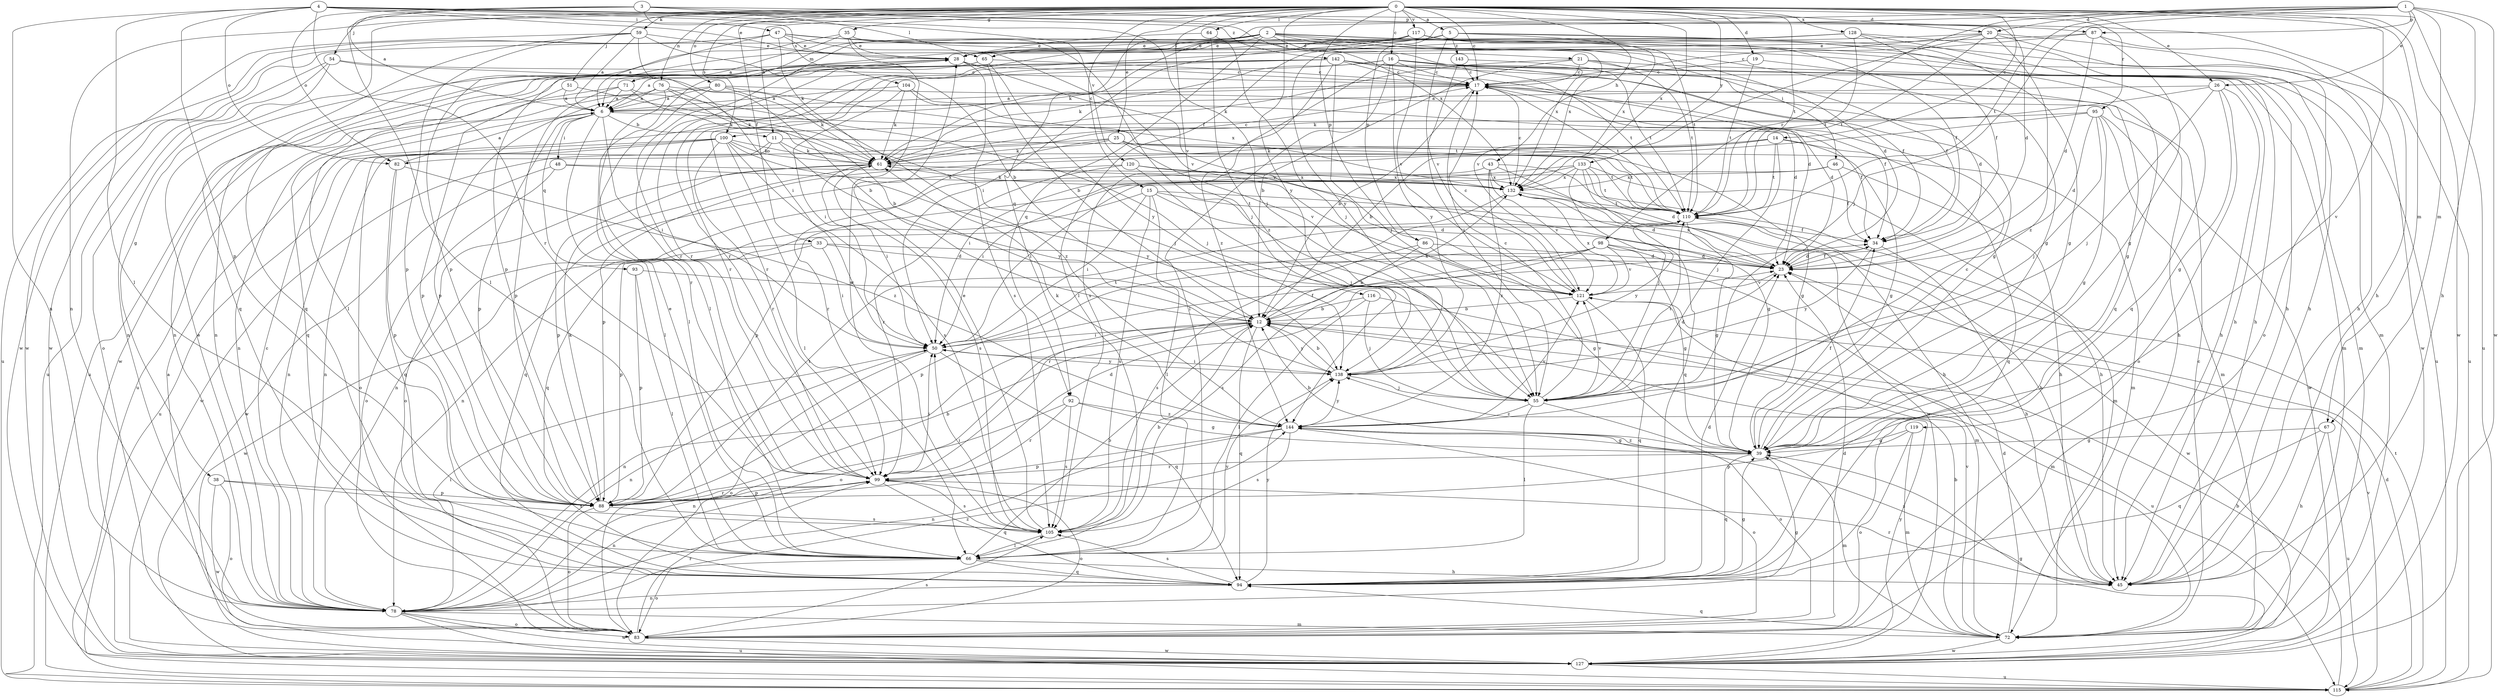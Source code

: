 strict digraph  {
0;
1;
2;
3;
4;
5;
6;
11;
12;
14;
15;
16;
17;
19;
20;
21;
23;
25;
26;
28;
33;
34;
35;
38;
39;
43;
45;
46;
47;
48;
50;
51;
54;
55;
59;
61;
64;
65;
66;
67;
71;
72;
76;
78;
80;
82;
83;
86;
87;
88;
92;
93;
94;
95;
98;
99;
100;
104;
105;
110;
115;
116;
117;
119;
120;
121;
127;
128;
132;
133;
138;
142;
143;
144;
0 -> 5  [label=a];
0 -> 11  [label=b];
0 -> 14  [label=c];
0 -> 15  [label=c];
0 -> 16  [label=c];
0 -> 17  [label=c];
0 -> 19  [label=d];
0 -> 20  [label=d];
0 -> 25  [label=e];
0 -> 26  [label=e];
0 -> 33  [label=f];
0 -> 35  [label=g];
0 -> 38  [label=g];
0 -> 43  [label=h];
0 -> 51  [label=j];
0 -> 54  [label=j];
0 -> 59  [label=k];
0 -> 64  [label=l];
0 -> 67  [label=m];
0 -> 76  [label=n];
0 -> 78  [label=n];
0 -> 80  [label=o];
0 -> 86  [label=p];
0 -> 95  [label=r];
0 -> 100  [label=s];
0 -> 110  [label=t];
0 -> 115  [label=u];
0 -> 116  [label=v];
0 -> 117  [label=v];
0 -> 119  [label=v];
0 -> 127  [label=w];
0 -> 128  [label=x];
0 -> 132  [label=x];
0 -> 133  [label=y];
0 -> 138  [label=y];
1 -> 20  [label=d];
1 -> 26  [label=e];
1 -> 45  [label=h];
1 -> 55  [label=j];
1 -> 67  [label=m];
1 -> 86  [label=p];
1 -> 87  [label=p];
1 -> 92  [label=q];
1 -> 98  [label=r];
1 -> 110  [label=t];
1 -> 127  [label=w];
2 -> 21  [label=d];
2 -> 39  [label=g];
2 -> 46  [label=i];
2 -> 61  [label=k];
2 -> 65  [label=l];
2 -> 71  [label=m];
2 -> 72  [label=m];
2 -> 92  [label=q];
2 -> 99  [label=r];
2 -> 115  [label=u];
2 -> 127  [label=w];
2 -> 132  [label=x];
3 -> 6  [label=a];
3 -> 65  [label=l];
3 -> 66  [label=l];
3 -> 82  [label=o];
3 -> 87  [label=p];
3 -> 104  [label=s];
3 -> 132  [label=x];
4 -> 23  [label=d];
4 -> 28  [label=e];
4 -> 45  [label=h];
4 -> 47  [label=i];
4 -> 55  [label=j];
4 -> 66  [label=l];
4 -> 78  [label=n];
4 -> 82  [label=o];
4 -> 88  [label=p];
4 -> 99  [label=r];
4 -> 120  [label=v];
4 -> 142  [label=z];
5 -> 28  [label=e];
5 -> 39  [label=g];
5 -> 66  [label=l];
5 -> 88  [label=p];
5 -> 121  [label=v];
5 -> 127  [label=w];
5 -> 132  [label=x];
5 -> 143  [label=z];
6 -> 11  [label=b];
6 -> 34  [label=f];
6 -> 48  [label=i];
6 -> 50  [label=i];
6 -> 66  [label=l];
6 -> 88  [label=p];
6 -> 93  [label=q];
11 -> 61  [label=k];
11 -> 72  [label=m];
11 -> 78  [label=n];
11 -> 82  [label=o];
11 -> 138  [label=y];
12 -> 50  [label=i];
12 -> 78  [label=n];
12 -> 83  [label=o];
12 -> 94  [label=q];
12 -> 115  [label=u];
12 -> 132  [label=x];
12 -> 138  [label=y];
14 -> 39  [label=g];
14 -> 50  [label=i];
14 -> 55  [label=j];
14 -> 61  [label=k];
14 -> 88  [label=p];
14 -> 94  [label=q];
14 -> 110  [label=t];
15 -> 23  [label=d];
15 -> 45  [label=h];
15 -> 50  [label=i];
15 -> 66  [label=l];
15 -> 78  [label=n];
15 -> 105  [label=s];
15 -> 110  [label=t];
16 -> 17  [label=c];
16 -> 23  [label=d];
16 -> 34  [label=f];
16 -> 45  [label=h];
16 -> 61  [label=k];
16 -> 66  [label=l];
16 -> 99  [label=r];
16 -> 105  [label=s];
16 -> 110  [label=t];
16 -> 138  [label=y];
17 -> 6  [label=a];
17 -> 12  [label=b];
17 -> 23  [label=d];
17 -> 34  [label=f];
17 -> 110  [label=t];
19 -> 17  [label=c];
19 -> 39  [label=g];
19 -> 110  [label=t];
20 -> 28  [label=e];
20 -> 83  [label=o];
20 -> 110  [label=t];
20 -> 115  [label=u];
20 -> 121  [label=v];
20 -> 138  [label=y];
20 -> 144  [label=z];
21 -> 12  [label=b];
21 -> 17  [label=c];
21 -> 34  [label=f];
21 -> 61  [label=k];
21 -> 72  [label=m];
21 -> 110  [label=t];
23 -> 34  [label=f];
23 -> 121  [label=v];
23 -> 132  [label=x];
25 -> 39  [label=g];
25 -> 61  [label=k];
25 -> 99  [label=r];
25 -> 110  [label=t];
25 -> 121  [label=v];
25 -> 127  [label=w];
26 -> 6  [label=a];
26 -> 39  [label=g];
26 -> 45  [label=h];
26 -> 55  [label=j];
26 -> 61  [label=k];
26 -> 83  [label=o];
28 -> 17  [label=c];
28 -> 66  [label=l];
28 -> 78  [label=n];
28 -> 105  [label=s];
28 -> 121  [label=v];
33 -> 23  [label=d];
33 -> 50  [label=i];
33 -> 72  [label=m];
33 -> 88  [label=p];
33 -> 127  [label=w];
34 -> 23  [label=d];
34 -> 45  [label=h];
34 -> 138  [label=y];
35 -> 6  [label=a];
35 -> 28  [label=e];
35 -> 55  [label=j];
35 -> 94  [label=q];
35 -> 105  [label=s];
35 -> 132  [label=x];
38 -> 83  [label=o];
38 -> 88  [label=p];
38 -> 105  [label=s];
38 -> 127  [label=w];
39 -> 12  [label=b];
39 -> 17  [label=c];
39 -> 34  [label=f];
39 -> 72  [label=m];
39 -> 94  [label=q];
39 -> 99  [label=r];
39 -> 144  [label=z];
43 -> 45  [label=h];
43 -> 50  [label=i];
43 -> 121  [label=v];
43 -> 127  [label=w];
43 -> 132  [label=x];
43 -> 144  [label=z];
45 -> 99  [label=r];
45 -> 144  [label=z];
46 -> 34  [label=f];
46 -> 45  [label=h];
46 -> 78  [label=n];
46 -> 132  [label=x];
47 -> 6  [label=a];
47 -> 23  [label=d];
47 -> 28  [label=e];
47 -> 45  [label=h];
47 -> 61  [label=k];
47 -> 115  [label=u];
47 -> 121  [label=v];
47 -> 127  [label=w];
48 -> 39  [label=g];
48 -> 83  [label=o];
48 -> 127  [label=w];
48 -> 132  [label=x];
50 -> 34  [label=f];
50 -> 78  [label=n];
50 -> 83  [label=o];
50 -> 94  [label=q];
50 -> 110  [label=t];
50 -> 138  [label=y];
51 -> 6  [label=a];
51 -> 55  [label=j];
51 -> 88  [label=p];
54 -> 12  [label=b];
54 -> 17  [label=c];
54 -> 78  [label=n];
54 -> 83  [label=o];
54 -> 115  [label=u];
55 -> 17  [label=c];
55 -> 66  [label=l];
55 -> 83  [label=o];
55 -> 110  [label=t];
55 -> 121  [label=v];
55 -> 144  [label=z];
59 -> 6  [label=a];
59 -> 12  [label=b];
59 -> 28  [label=e];
59 -> 50  [label=i];
59 -> 88  [label=p];
59 -> 94  [label=q];
59 -> 127  [label=w];
61 -> 17  [label=c];
61 -> 50  [label=i];
61 -> 83  [label=o];
61 -> 88  [label=p];
61 -> 105  [label=s];
61 -> 132  [label=x];
64 -> 28  [label=e];
64 -> 55  [label=j];
64 -> 144  [label=z];
65 -> 6  [label=a];
65 -> 12  [label=b];
65 -> 17  [label=c];
65 -> 115  [label=u];
65 -> 127  [label=w];
65 -> 138  [label=y];
66 -> 12  [label=b];
66 -> 28  [label=e];
66 -> 45  [label=h];
66 -> 83  [label=o];
66 -> 94  [label=q];
66 -> 138  [label=y];
67 -> 39  [label=g];
67 -> 45  [label=h];
67 -> 94  [label=q];
67 -> 115  [label=u];
71 -> 6  [label=a];
71 -> 55  [label=j];
71 -> 61  [label=k];
71 -> 88  [label=p];
71 -> 115  [label=u];
72 -> 12  [label=b];
72 -> 17  [label=c];
72 -> 23  [label=d];
72 -> 94  [label=q];
72 -> 121  [label=v];
72 -> 127  [label=w];
76 -> 6  [label=a];
76 -> 12  [label=b];
76 -> 61  [label=k];
76 -> 78  [label=n];
76 -> 94  [label=q];
76 -> 99  [label=r];
76 -> 144  [label=z];
78 -> 17  [label=c];
78 -> 28  [label=e];
78 -> 39  [label=g];
78 -> 50  [label=i];
78 -> 72  [label=m];
78 -> 83  [label=o];
78 -> 115  [label=u];
78 -> 127  [label=w];
78 -> 144  [label=z];
80 -> 6  [label=a];
80 -> 45  [label=h];
80 -> 61  [label=k];
80 -> 66  [label=l];
80 -> 88  [label=p];
80 -> 110  [label=t];
82 -> 6  [label=a];
82 -> 88  [label=p];
82 -> 94  [label=q];
82 -> 144  [label=z];
83 -> 6  [label=a];
83 -> 23  [label=d];
83 -> 99  [label=r];
83 -> 105  [label=s];
83 -> 127  [label=w];
86 -> 12  [label=b];
86 -> 23  [label=d];
86 -> 39  [label=g];
86 -> 105  [label=s];
87 -> 17  [label=c];
87 -> 23  [label=d];
87 -> 28  [label=e];
87 -> 39  [label=g];
87 -> 45  [label=h];
88 -> 12  [label=b];
88 -> 61  [label=k];
88 -> 83  [label=o];
88 -> 99  [label=r];
88 -> 105  [label=s];
88 -> 110  [label=t];
92 -> 39  [label=g];
92 -> 78  [label=n];
92 -> 99  [label=r];
92 -> 105  [label=s];
92 -> 144  [label=z];
93 -> 66  [label=l];
93 -> 88  [label=p];
93 -> 121  [label=v];
94 -> 23  [label=d];
94 -> 39  [label=g];
94 -> 78  [label=n];
94 -> 105  [label=s];
94 -> 138  [label=y];
95 -> 12  [label=b];
95 -> 23  [label=d];
95 -> 39  [label=g];
95 -> 55  [label=j];
95 -> 72  [label=m];
95 -> 127  [label=w];
95 -> 100  [label=f];
98 -> 23  [label=d];
98 -> 39  [label=g];
98 -> 88  [label=p];
98 -> 99  [label=r];
98 -> 105  [label=s];
98 -> 121  [label=v];
98 -> 127  [label=w];
99 -> 23  [label=d];
99 -> 50  [label=i];
99 -> 78  [label=n];
99 -> 83  [label=o];
99 -> 88  [label=p];
99 -> 94  [label=q];
99 -> 105  [label=s];
100 -> 61  [label=k];
100 -> 66  [label=l];
100 -> 78  [label=n];
100 -> 83  [label=o];
100 -> 99  [label=r];
100 -> 105  [label=s];
100 -> 110  [label=t];
100 -> 115  [label=u];
100 -> 138  [label=y];
104 -> 6  [label=a];
104 -> 23  [label=d];
104 -> 50  [label=i];
104 -> 61  [label=k];
104 -> 132  [label=x];
105 -> 12  [label=b];
105 -> 28  [label=e];
105 -> 50  [label=i];
105 -> 66  [label=l];
110 -> 34  [label=f];
110 -> 39  [label=g];
110 -> 138  [label=y];
115 -> 12  [label=b];
115 -> 23  [label=d];
115 -> 110  [label=t];
115 -> 121  [label=v];
116 -> 12  [label=b];
116 -> 55  [label=j];
116 -> 66  [label=l];
116 -> 72  [label=m];
117 -> 28  [label=e];
117 -> 34  [label=f];
117 -> 50  [label=i];
117 -> 94  [label=q];
117 -> 99  [label=r];
117 -> 110  [label=t];
117 -> 121  [label=v];
119 -> 39  [label=g];
119 -> 72  [label=m];
119 -> 83  [label=o];
119 -> 88  [label=p];
120 -> 45  [label=h];
120 -> 55  [label=j];
120 -> 94  [label=q];
120 -> 99  [label=r];
120 -> 132  [label=x];
121 -> 12  [label=b];
121 -> 17  [label=c];
121 -> 94  [label=q];
121 -> 132  [label=x];
127 -> 39  [label=g];
127 -> 115  [label=u];
127 -> 138  [label=y];
128 -> 28  [label=e];
128 -> 34  [label=f];
128 -> 45  [label=h];
128 -> 88  [label=p];
128 -> 94  [label=q];
128 -> 99  [label=r];
128 -> 110  [label=t];
132 -> 17  [label=c];
132 -> 23  [label=d];
132 -> 61  [label=k];
132 -> 94  [label=q];
132 -> 110  [label=t];
133 -> 23  [label=d];
133 -> 50  [label=i];
133 -> 55  [label=j];
133 -> 72  [label=m];
133 -> 88  [label=p];
133 -> 94  [label=q];
133 -> 110  [label=t];
133 -> 132  [label=x];
138 -> 12  [label=b];
138 -> 23  [label=d];
138 -> 50  [label=i];
138 -> 55  [label=j];
142 -> 17  [label=c];
142 -> 23  [label=d];
142 -> 39  [label=g];
142 -> 45  [label=h];
142 -> 55  [label=j];
142 -> 66  [label=l];
142 -> 72  [label=m];
142 -> 78  [label=n];
142 -> 99  [label=r];
142 -> 144  [label=z];
143 -> 17  [label=c];
143 -> 55  [label=j];
143 -> 110  [label=t];
144 -> 39  [label=g];
144 -> 61  [label=k];
144 -> 78  [label=n];
144 -> 83  [label=o];
144 -> 88  [label=p];
144 -> 105  [label=s];
144 -> 121  [label=v];
144 -> 138  [label=y];
}
